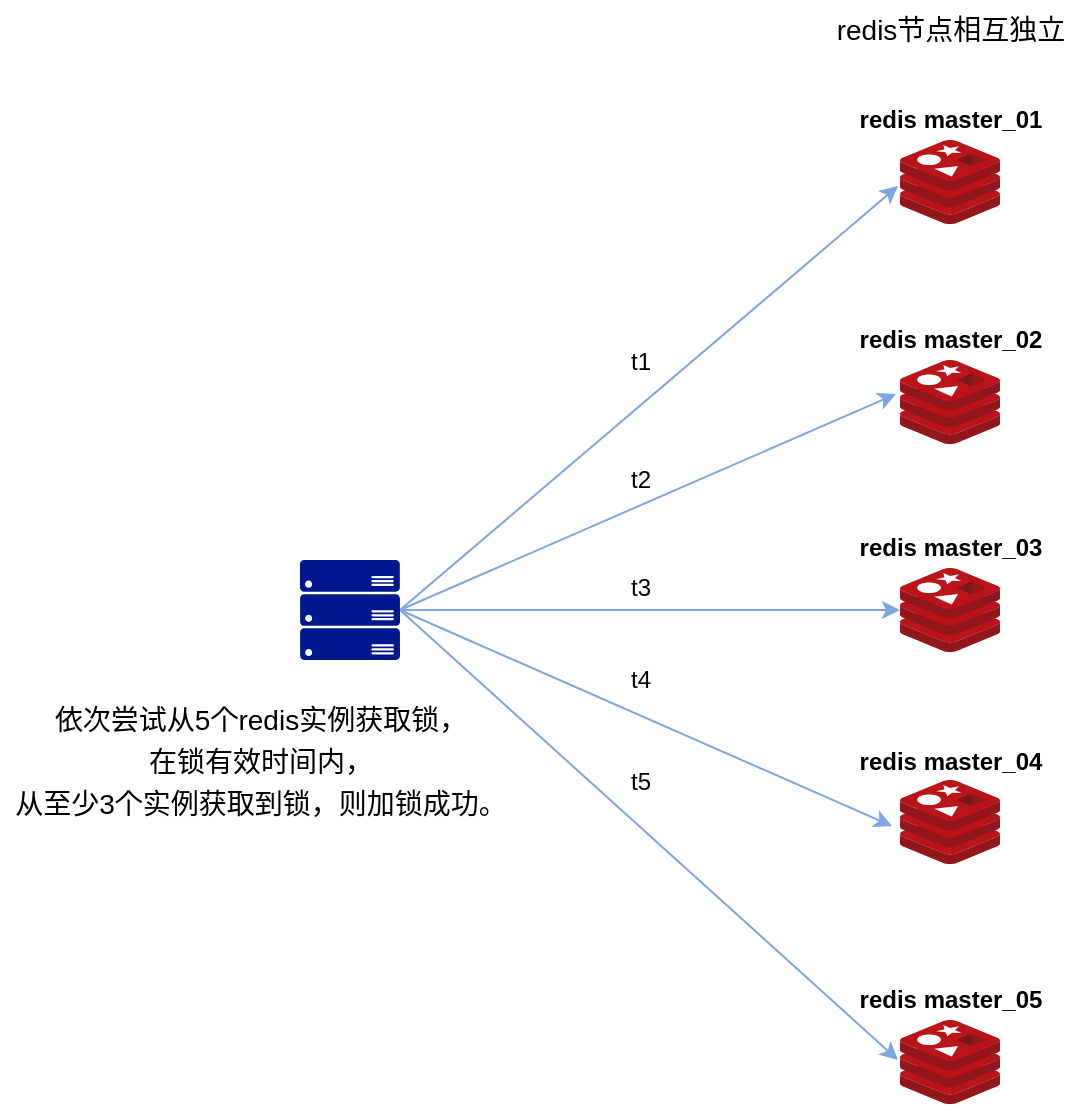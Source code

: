 <mxfile version="14.4.6" type="github"><diagram id="FiE1Eewzp_UFsMM3SBI-" name="Page-1"><mxGraphModel dx="1422" dy="762" grid="1" gridSize="10" guides="1" tooltips="1" connect="1" arrows="1" fold="1" page="1" pageScale="1" pageWidth="827" pageHeight="1169" background="#FFFFFF" math="0" shadow="0"><root><mxCell id="0"/><mxCell id="1" parent="0"/><mxCell id="UrQvIdPF_nuBtFwjt2O3-1" value="" style="aspect=fixed;html=1;points=[];align=center;image;fontSize=12;image=img/lib/mscae/Cache_Redis_Product.svg;" parent="1" vertex="1"><mxGeometry x="550" y="310" width="50" height="42" as="geometry"/></mxCell><mxCell id="UrQvIdPF_nuBtFwjt2O3-2" value="" style="aspect=fixed;html=1;points=[];align=center;image;fontSize=12;image=img/lib/mscae/Cache_Redis_Product.svg;" parent="1" vertex="1"><mxGeometry x="550" y="414" width="50" height="42" as="geometry"/></mxCell><mxCell id="UrQvIdPF_nuBtFwjt2O3-3" value="" style="aspect=fixed;html=1;points=[];align=center;image;fontSize=12;image=img/lib/mscae/Cache_Redis_Product.svg;" parent="1" vertex="1"><mxGeometry x="550" y="520" width="50" height="42" as="geometry"/></mxCell><mxCell id="UrQvIdPF_nuBtFwjt2O3-4" value="" style="aspect=fixed;html=1;points=[];align=center;image;fontSize=12;image=img/lib/mscae/Cache_Redis_Product.svg;" parent="1" vertex="1"><mxGeometry x="550" y="640" width="50" height="42" as="geometry"/></mxCell><mxCell id="UrQvIdPF_nuBtFwjt2O3-5" value="" style="aspect=fixed;html=1;points=[];align=center;image;fontSize=12;image=img/lib/mscae/Cache_Redis_Product.svg;" parent="1" vertex="1"><mxGeometry x="550" y="200" width="50" height="42" as="geometry"/></mxCell><mxCell id="UrQvIdPF_nuBtFwjt2O3-8" style="rounded=0;orthogonalLoop=1;jettySize=auto;html=1;entryX=-0.02;entryY=0.548;entryDx=0;entryDy=0;entryPerimeter=0;strokeColor=#7EA6E0;exitX=1;exitY=0.5;exitDx=0;exitDy=0;exitPerimeter=0;" parent="1" source="UrQvIdPF_nuBtFwjt2O3-7" target="UrQvIdPF_nuBtFwjt2O3-5" edge="1"><mxGeometry relative="1" as="geometry"/></mxCell><mxCell id="UrQvIdPF_nuBtFwjt2O3-10" style="edgeStyle=none;rounded=0;orthogonalLoop=1;jettySize=auto;html=1;exitX=1;exitY=0.5;exitDx=0;exitDy=0;exitPerimeter=0;entryX=-0.04;entryY=0.405;entryDx=0;entryDy=0;entryPerimeter=0;strokeColor=#7EA6E0;" parent="1" source="UrQvIdPF_nuBtFwjt2O3-7" target="UrQvIdPF_nuBtFwjt2O3-1" edge="1"><mxGeometry relative="1" as="geometry"/></mxCell><mxCell id="UrQvIdPF_nuBtFwjt2O3-11" style="edgeStyle=none;rounded=0;orthogonalLoop=1;jettySize=auto;html=1;exitX=1;exitY=0.5;exitDx=0;exitDy=0;exitPerimeter=0;strokeColor=#7EA6E0;" parent="1" source="UrQvIdPF_nuBtFwjt2O3-7" target="UrQvIdPF_nuBtFwjt2O3-2" edge="1"><mxGeometry relative="1" as="geometry"/></mxCell><mxCell id="UrQvIdPF_nuBtFwjt2O3-12" style="edgeStyle=none;rounded=0;orthogonalLoop=1;jettySize=auto;html=1;exitX=1;exitY=0.5;exitDx=0;exitDy=0;exitPerimeter=0;entryX=-0.08;entryY=0.548;entryDx=0;entryDy=0;entryPerimeter=0;strokeColor=#7EA6E0;" parent="1" source="UrQvIdPF_nuBtFwjt2O3-7" target="UrQvIdPF_nuBtFwjt2O3-3" edge="1"><mxGeometry relative="1" as="geometry"/></mxCell><mxCell id="UrQvIdPF_nuBtFwjt2O3-13" style="edgeStyle=none;rounded=0;orthogonalLoop=1;jettySize=auto;html=1;exitX=1;exitY=0.5;exitDx=0;exitDy=0;exitPerimeter=0;entryX=-0.02;entryY=0.476;entryDx=0;entryDy=0;entryPerimeter=0;strokeColor=#7EA6E0;" parent="1" source="UrQvIdPF_nuBtFwjt2O3-7" target="UrQvIdPF_nuBtFwjt2O3-4" edge="1"><mxGeometry relative="1" as="geometry"/></mxCell><mxCell id="UrQvIdPF_nuBtFwjt2O3-7" value="" style="aspect=fixed;pointerEvents=1;shadow=0;dashed=0;html=1;strokeColor=none;labelPosition=center;verticalLabelPosition=bottom;verticalAlign=top;align=center;fillColor=#00188D;shape=mxgraph.azure.server_rack" parent="1" vertex="1"><mxGeometry x="250" y="410" width="50" height="50" as="geometry"/></mxCell><mxCell id="UrQvIdPF_nuBtFwjt2O3-21" value="&lt;span style=&quot;font-size: 14px; line-height: 150%;&quot;&gt;依次尝试从5个redis实例获取锁，&lt;br style=&quot;font-size: 14px;&quot;&gt;在锁有效时间内，&lt;br style=&quot;font-size: 14px;&quot;&gt;从至少3个实例获取到锁，则加锁成功。&lt;br style=&quot;font-size: 14px;&quot;&gt;&lt;/span&gt;" style="text;html=1;resizable=0;autosize=1;align=center;verticalAlign=middle;points=[];fillColor=none;strokeColor=none;rounded=0;fontStyle=0;fontSize=14;" parent="1" vertex="1"><mxGeometry x="100" y="476" width="260" height="70" as="geometry"/></mxCell><mxCell id="UrQvIdPF_nuBtFwjt2O3-22" value="redis master_01" style="text;html=1;resizable=0;autosize=1;align=center;verticalAlign=middle;points=[];fillColor=none;strokeColor=none;rounded=0;fontStyle=1" parent="1" vertex="1"><mxGeometry x="520" y="180" width="110" height="20" as="geometry"/></mxCell><mxCell id="UrQvIdPF_nuBtFwjt2O3-23" value="redis master_02" style="text;html=1;resizable=0;autosize=1;align=center;verticalAlign=middle;points=[];fillColor=none;strokeColor=none;rounded=0;fontStyle=1" parent="1" vertex="1"><mxGeometry x="520" y="290" width="110" height="20" as="geometry"/></mxCell><mxCell id="UrQvIdPF_nuBtFwjt2O3-24" value="redis master_03" style="text;html=1;resizable=0;autosize=1;align=center;verticalAlign=middle;points=[];fillColor=none;strokeColor=none;rounded=0;fontStyle=1" parent="1" vertex="1"><mxGeometry x="520" y="394" width="110" height="20" as="geometry"/></mxCell><mxCell id="UrQvIdPF_nuBtFwjt2O3-25" value="redis master_04" style="text;html=1;resizable=0;autosize=1;align=center;verticalAlign=middle;points=[];fillColor=none;strokeColor=none;rounded=0;fontStyle=1" parent="1" vertex="1"><mxGeometry x="520" y="501" width="110" height="20" as="geometry"/></mxCell><mxCell id="UrQvIdPF_nuBtFwjt2O3-26" value="redis master_05" style="text;html=1;resizable=0;autosize=1;align=center;verticalAlign=middle;points=[];fillColor=none;strokeColor=none;rounded=0;fontStyle=1" parent="1" vertex="1"><mxGeometry x="520" y="620" width="110" height="20" as="geometry"/></mxCell><mxCell id="UrQvIdPF_nuBtFwjt2O3-27" value="t1" style="text;html=1;resizable=0;autosize=1;align=center;verticalAlign=middle;points=[];fillColor=none;strokeColor=none;rounded=0;" parent="1" vertex="1"><mxGeometry x="405" y="301" width="30" height="20" as="geometry"/></mxCell><mxCell id="UrQvIdPF_nuBtFwjt2O3-28" value="t2" style="text;html=1;resizable=0;autosize=1;align=center;verticalAlign=middle;points=[];fillColor=none;strokeColor=none;rounded=0;" parent="1" vertex="1"><mxGeometry x="405" y="360" width="30" height="20" as="geometry"/></mxCell><mxCell id="UrQvIdPF_nuBtFwjt2O3-29" value="t3" style="text;html=1;resizable=0;autosize=1;align=center;verticalAlign=middle;points=[];fillColor=none;strokeColor=none;rounded=0;" parent="1" vertex="1"><mxGeometry x="405" y="414" width="30" height="20" as="geometry"/></mxCell><mxCell id="UrQvIdPF_nuBtFwjt2O3-30" value="t4" style="text;html=1;resizable=0;autosize=1;align=center;verticalAlign=middle;points=[];fillColor=none;strokeColor=none;rounded=0;" parent="1" vertex="1"><mxGeometry x="405" y="460" width="30" height="20" as="geometry"/></mxCell><mxCell id="UrQvIdPF_nuBtFwjt2O3-31" value="t5" style="text;html=1;resizable=0;autosize=1;align=center;verticalAlign=middle;points=[];fillColor=none;strokeColor=none;rounded=0;" parent="1" vertex="1"><mxGeometry x="405" y="511" width="30" height="20" as="geometry"/></mxCell><mxCell id="UrQvIdPF_nuBtFwjt2O3-32" value="&lt;span style=&quot;font-size: 14px ; line-height: 150%&quot;&gt;redis节点相互独立&lt;br style=&quot;font-size: 14px&quot;&gt;&lt;/span&gt;" style="text;html=1;resizable=0;autosize=1;align=center;verticalAlign=middle;points=[];fillColor=none;strokeColor=none;rounded=0;fontStyle=0;fontSize=14;" parent="1" vertex="1"><mxGeometry x="510" y="130" width="130" height="30" as="geometry"/></mxCell></root></mxGraphModel></diagram></mxfile>